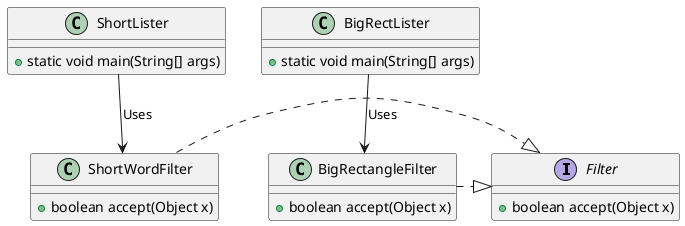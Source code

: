 @startuml
interface Filter {
    + boolean accept(Object x)
}

class ShortWordFilter {
    + boolean accept(Object x)
}

class ShortLister {
    + static void main(String[] args)
}

class BigRectangleFilter {
    + boolean accept(Object x)
}

class BigRectLister {
    + static void main(String[] args)
}

' Implementations (Dotted Line for Interface Implementation)
ShortWordFilter .|> Filter
BigRectangleFilter .|> Filter

' Dependencies (Solid Line with Arrow for Usage)
ShortLister --> ShortWordFilter : "Uses"
BigRectLister --> BigRectangleFilter : "Uses"

@enduml